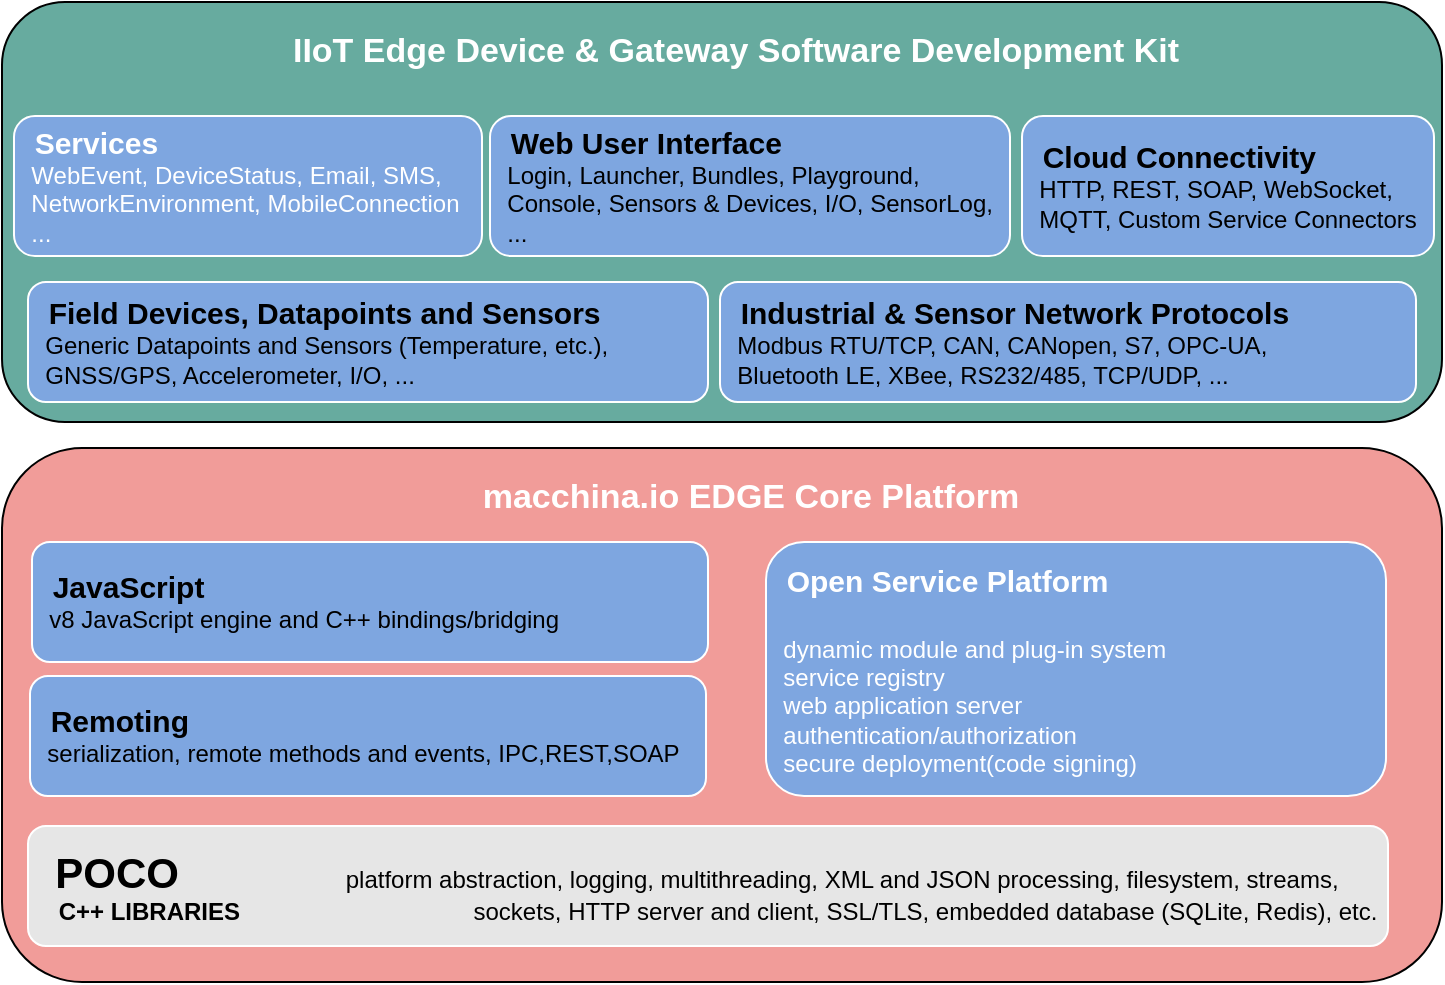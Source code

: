 <mxfile version="21.6.9" type="github">
  <diagram name="第 1 页" id="V0icccf3SqFHT4G_UdZa">
    <mxGraphModel dx="1434" dy="754" grid="1" gridSize="10" guides="1" tooltips="1" connect="1" arrows="1" fold="1" page="1" pageScale="1" pageWidth="827" pageHeight="1169" math="0" shadow="0">
      <root>
        <mxCell id="0" />
        <mxCell id="1" parent="0" />
        <mxCell id="KYpvlzajeFVz5BXWJRDW-14" value="" style="rounded=1;whiteSpace=wrap;html=1;fillColor=#67AB9F;" vertex="1" parent="1">
          <mxGeometry x="80" y="100" width="720" height="210" as="geometry" />
        </mxCell>
        <mxCell id="KYpvlzajeFVz5BXWJRDW-11" value="" style="rounded=1;whiteSpace=wrap;html=1;fillColor=#F19C99;" vertex="1" parent="1">
          <mxGeometry x="80" y="323" width="720" height="267" as="geometry" />
        </mxCell>
        <mxCell id="KYpvlzajeFVz5BXWJRDW-1" value="&lt;div align=&quot;left&quot;&gt;&lt;font color=&quot;#ffffff&quot; style=&quot;font-size: 15px;&quot;&gt;&lt;b&gt;&amp;nbsp; Services&lt;/b&gt;&lt;/font&gt;&lt;/div&gt;&lt;div align=&quot;left&quot;&gt;&lt;font color=&quot;#ffffff&quot;&gt;&amp;nbsp; WebEvent, DeviceStatus, Email, SMS,&amp;nbsp;&lt;/font&gt;&lt;/div&gt;&lt;div align=&quot;left&quot;&gt;&lt;font color=&quot;#ffffff&quot;&gt;&amp;nbsp; NetworkEnvironment, MobileConnection&lt;/font&gt;&lt;/div&gt;&lt;div align=&quot;left&quot;&gt;&lt;font color=&quot;#ffffff&quot;&gt;&amp;nbsp; ...&lt;br&gt;&lt;/font&gt;&lt;/div&gt;" style="rounded=1;whiteSpace=wrap;html=1;align=left;fillColor=#7EA6E0;strokeColor=#FFFFFF;" vertex="1" parent="1">
          <mxGeometry x="86" y="157" width="234" height="70" as="geometry" />
        </mxCell>
        <mxCell id="KYpvlzajeFVz5BXWJRDW-2" value="&lt;div align=&quot;left&quot;&gt;&lt;b&gt;&lt;font style=&quot;font-size: 15px;&quot;&gt;&amp;nbsp; Web User Interface&lt;/font&gt;&lt;/b&gt;&lt;/div&gt;&lt;div align=&quot;left&quot;&gt;&amp;nbsp; Login, Launcher, Bundles, Playground,&amp;nbsp;&amp;nbsp;&amp;nbsp;&lt;/div&gt;&lt;div align=&quot;left&quot;&gt;&amp;nbsp; Console, Sensors &amp;amp; Devices, I/O, SensorLog,&amp;nbsp;&lt;/div&gt;&lt;div align=&quot;left&quot;&gt;&amp;nbsp; ...&lt;br&gt;&lt;/div&gt;" style="rounded=1;whiteSpace=wrap;html=1;align=left;fillColor=#7EA6E0;strokeColor=#FFFFFF;" vertex="1" parent="1">
          <mxGeometry x="324" y="157" width="260" height="70" as="geometry" />
        </mxCell>
        <mxCell id="KYpvlzajeFVz5BXWJRDW-3" value="&lt;div align=&quot;left&quot;&gt;&lt;b&gt;&lt;font style=&quot;font-size: 15px;&quot;&gt;&amp;nbsp; Cloud Connectivity&lt;/font&gt;&lt;/b&gt;&lt;/div&gt;&lt;div align=&quot;left&quot;&gt;&amp;nbsp; HTTP, REST, SOAP, WebSocket, &amp;nbsp; &amp;nbsp;&lt;/div&gt;&lt;div align=&quot;left&quot;&gt;&amp;nbsp; MQTT, Custom Service Connectors&lt;br&gt;&lt;/div&gt;" style="rounded=1;whiteSpace=wrap;html=1;align=left;fillColor=#7EA6E0;strokeColor=#FFFFFF;" vertex="1" parent="1">
          <mxGeometry x="590" y="157" width="206" height="70" as="geometry" />
        </mxCell>
        <mxCell id="KYpvlzajeFVz5BXWJRDW-4" value="&lt;div align=&quot;left&quot;&gt;&lt;font style=&quot;font-size: 15px;&quot;&gt;&lt;b&gt;&amp;nbsp; Field Devices, Datapoints and Sensors&lt;/b&gt;&lt;/font&gt;&lt;/div&gt;&lt;div align=&quot;left&quot;&gt;&amp;nbsp; Generic Datapoints and Sensors (Temperature, etc.), &amp;nbsp; &amp;nbsp; &amp;nbsp; &amp;nbsp; &amp;nbsp;&amp;nbsp; &amp;nbsp; &amp;nbsp; GNSS/GPS, Accelerometer, I/O, ...&lt;br&gt;&lt;/div&gt;" style="rounded=1;whiteSpace=wrap;html=1;align=left;fillColor=#7EA6E0;strokeColor=#FFFFFF;" vertex="1" parent="1">
          <mxGeometry x="93" y="240" width="340" height="60" as="geometry" />
        </mxCell>
        <mxCell id="KYpvlzajeFVz5BXWJRDW-5" value="&lt;div align=&quot;left&quot;&gt;&lt;b&gt;&lt;font style=&quot;font-size: 15px;&quot;&gt;&amp;nbsp; Industrial &amp;amp; Sensor Network Protocols&lt;/font&gt;&lt;/b&gt;&lt;/div&gt;&lt;div align=&quot;left&quot;&gt;&amp;nbsp; Modbus RTU/TCP, CAN, CANopen, S7, OPC-UA,&lt;/div&gt;&lt;div align=&quot;left&quot;&gt;&amp;nbsp; Bluetooth LE, XBee, RS232/485, TCP/UDP, ...&lt;br&gt;&lt;/div&gt;" style="rounded=1;whiteSpace=wrap;html=1;align=left;fillColor=#7EA6E0;strokeColor=#FFFFFF;" vertex="1" parent="1">
          <mxGeometry x="439" y="240" width="348" height="60" as="geometry" />
        </mxCell>
        <mxCell id="KYpvlzajeFVz5BXWJRDW-6" value="&lt;div align=&quot;left&quot;&gt;&lt;b&gt;&lt;font style=&quot;font-size: 15px;&quot;&gt;&amp;nbsp; JavaScript&lt;/font&gt;&lt;/b&gt;&lt;/div&gt;&lt;div align=&quot;left&quot;&gt;&amp;nbsp; v8 JavaScript engine and C++ bindings/bridging&lt;br&gt;&lt;/div&gt;" style="rounded=1;whiteSpace=wrap;html=1;align=left;fillColor=#7EA6E0;strokeColor=#FFFFFF;" vertex="1" parent="1">
          <mxGeometry x="95" y="370" width="338" height="60" as="geometry" />
        </mxCell>
        <mxCell id="KYpvlzajeFVz5BXWJRDW-7" value="&lt;div align=&quot;left&quot;&gt;&lt;b&gt;&lt;font style=&quot;font-size: 15px;&quot;&gt;&amp;nbsp; Remoting&lt;/font&gt;&lt;/b&gt;&lt;/div&gt;&lt;div align=&quot;left&quot;&gt;&amp;nbsp; serialization, remote methods and events, IPC,REST,SOAP&lt;br&gt;&lt;/div&gt;" style="rounded=1;whiteSpace=wrap;html=1;align=left;fillColor=#7EA6E0;strokeColor=#FFFFFF;" vertex="1" parent="1">
          <mxGeometry x="94" y="437" width="338" height="60" as="geometry" />
        </mxCell>
        <mxCell id="KYpvlzajeFVz5BXWJRDW-8" value="&lt;div align=&quot;left&quot;&gt;&lt;font color=&quot;#ffffff&quot; style=&quot;font-size: 15px;&quot;&gt;&lt;b&gt;&amp;nbsp; Open Service Platform&lt;/b&gt;&lt;/font&gt;&lt;/div&gt;&lt;div align=&quot;left&quot;&gt;&lt;font color=&quot;#ffffff&quot; style=&quot;font-size: 15px;&quot;&gt;&lt;br&gt;&lt;/font&gt;&lt;/div&gt;&lt;div align=&quot;left&quot;&gt;&lt;font color=&quot;#ffffff&quot;&gt;&amp;nbsp; dynamic module and plug-in system&lt;/font&gt;&lt;/div&gt;&lt;div align=&quot;left&quot;&gt;&lt;font color=&quot;#ffffff&quot;&gt;&amp;nbsp; service registry&lt;/font&gt;&lt;/div&gt;&lt;div align=&quot;left&quot;&gt;&lt;font color=&quot;#ffffff&quot;&gt;&amp;nbsp; web application server&lt;/font&gt;&lt;/div&gt;&lt;div align=&quot;left&quot;&gt;&lt;font color=&quot;#ffffff&quot;&gt;&amp;nbsp; authentication/authorization&lt;/font&gt;&lt;/div&gt;&lt;div align=&quot;left&quot;&gt;&lt;font color=&quot;#ffffff&quot;&gt;&amp;nbsp; secure deployment(code signing)&lt;br&gt;&lt;/font&gt;&lt;/div&gt;" style="rounded=1;whiteSpace=wrap;html=1;align=left;fillColor=#7EA6E0;strokeColor=#FFFFFF;" vertex="1" parent="1">
          <mxGeometry x="462" y="370" width="310" height="127" as="geometry" />
        </mxCell>
        <mxCell id="KYpvlzajeFVz5BXWJRDW-9" value="&lt;div align=&quot;left&quot;&gt;&lt;font style=&quot;font-size: 21px;&quot;&gt;&lt;b&gt;&amp;nbsp; POCO&lt;/b&gt;&lt;/font&gt;&amp;nbsp;&amp;nbsp;&amp;nbsp;&amp;nbsp;&amp;nbsp;&amp;nbsp;&amp;nbsp;&amp;nbsp;&amp;nbsp;&amp;nbsp;&amp;nbsp;&amp;nbsp;&amp;nbsp;&amp;nbsp;&amp;nbsp;&amp;nbsp;&amp;nbsp;&amp;nbsp;&amp;nbsp;&amp;nbsp;&amp;nbsp;&amp;nbsp;&amp;nbsp;&amp;nbsp; platform abstraction, logging, multithreading, XML and JSON processing, filesystem, streams,&lt;br&gt;&lt;/div&gt;&lt;div align=&quot;left&quot;&gt;&lt;b&gt;&amp;nbsp;&amp;nbsp;&amp;nbsp; C++ LIBRARIES&lt;/b&gt;&amp;nbsp;&amp;nbsp;&amp;nbsp;&amp;nbsp;&amp;nbsp;&amp;nbsp;&amp;nbsp;&amp;nbsp;&amp;nbsp;&amp;nbsp;&amp;nbsp;&amp;nbsp;&amp;nbsp;&amp;nbsp;&amp;nbsp;&amp;nbsp;&amp;nbsp;&amp;nbsp;&amp;nbsp;&amp;nbsp;&amp;nbsp;&amp;nbsp;&amp;nbsp;&amp;nbsp;&amp;nbsp;&amp;nbsp;&amp;nbsp;&amp;nbsp;&amp;nbsp;&amp;nbsp;&amp;nbsp;&amp;nbsp;&amp;nbsp;&amp;nbsp; sockets, HTTP server and client, SSL/TLS, embedded database (SQLite, Redis), etc.&lt;br&gt;&lt;/div&gt;" style="rounded=1;whiteSpace=wrap;html=1;align=left;fillColor=#E6E6E6;strokeColor=#FFFFFF;" vertex="1" parent="1">
          <mxGeometry x="93" y="512" width="680" height="60" as="geometry" />
        </mxCell>
        <mxCell id="KYpvlzajeFVz5BXWJRDW-12" value="&lt;font size=&quot;1&quot; color=&quot;#ffffff&quot;&gt;&lt;b&gt;&lt;font style=&quot;font-size: 17px;&quot;&gt;macchina.io EDGE Core Platform&lt;/font&gt;&lt;/b&gt;&lt;/font&gt;" style="text;html=1;strokeColor=none;fillColor=none;align=center;verticalAlign=middle;whiteSpace=wrap;rounded=0;" vertex="1" parent="1">
          <mxGeometry x="311.5" y="333" width="285" height="30" as="geometry" />
        </mxCell>
        <mxCell id="KYpvlzajeFVz5BXWJRDW-13" value="&lt;font style=&quot;font-size: 17px;&quot; color=&quot;#ffffff&quot;&gt;&lt;b&gt;IIoT Edge Device &amp;amp; Gateway Software Development Kit&lt;br&gt;&lt;/b&gt;&lt;/font&gt;" style="text;html=1;strokeColor=none;fillColor=none;align=center;verticalAlign=middle;whiteSpace=wrap;rounded=0;" vertex="1" parent="1">
          <mxGeometry x="210" y="110" width="474" height="30" as="geometry" />
        </mxCell>
      </root>
    </mxGraphModel>
  </diagram>
</mxfile>
